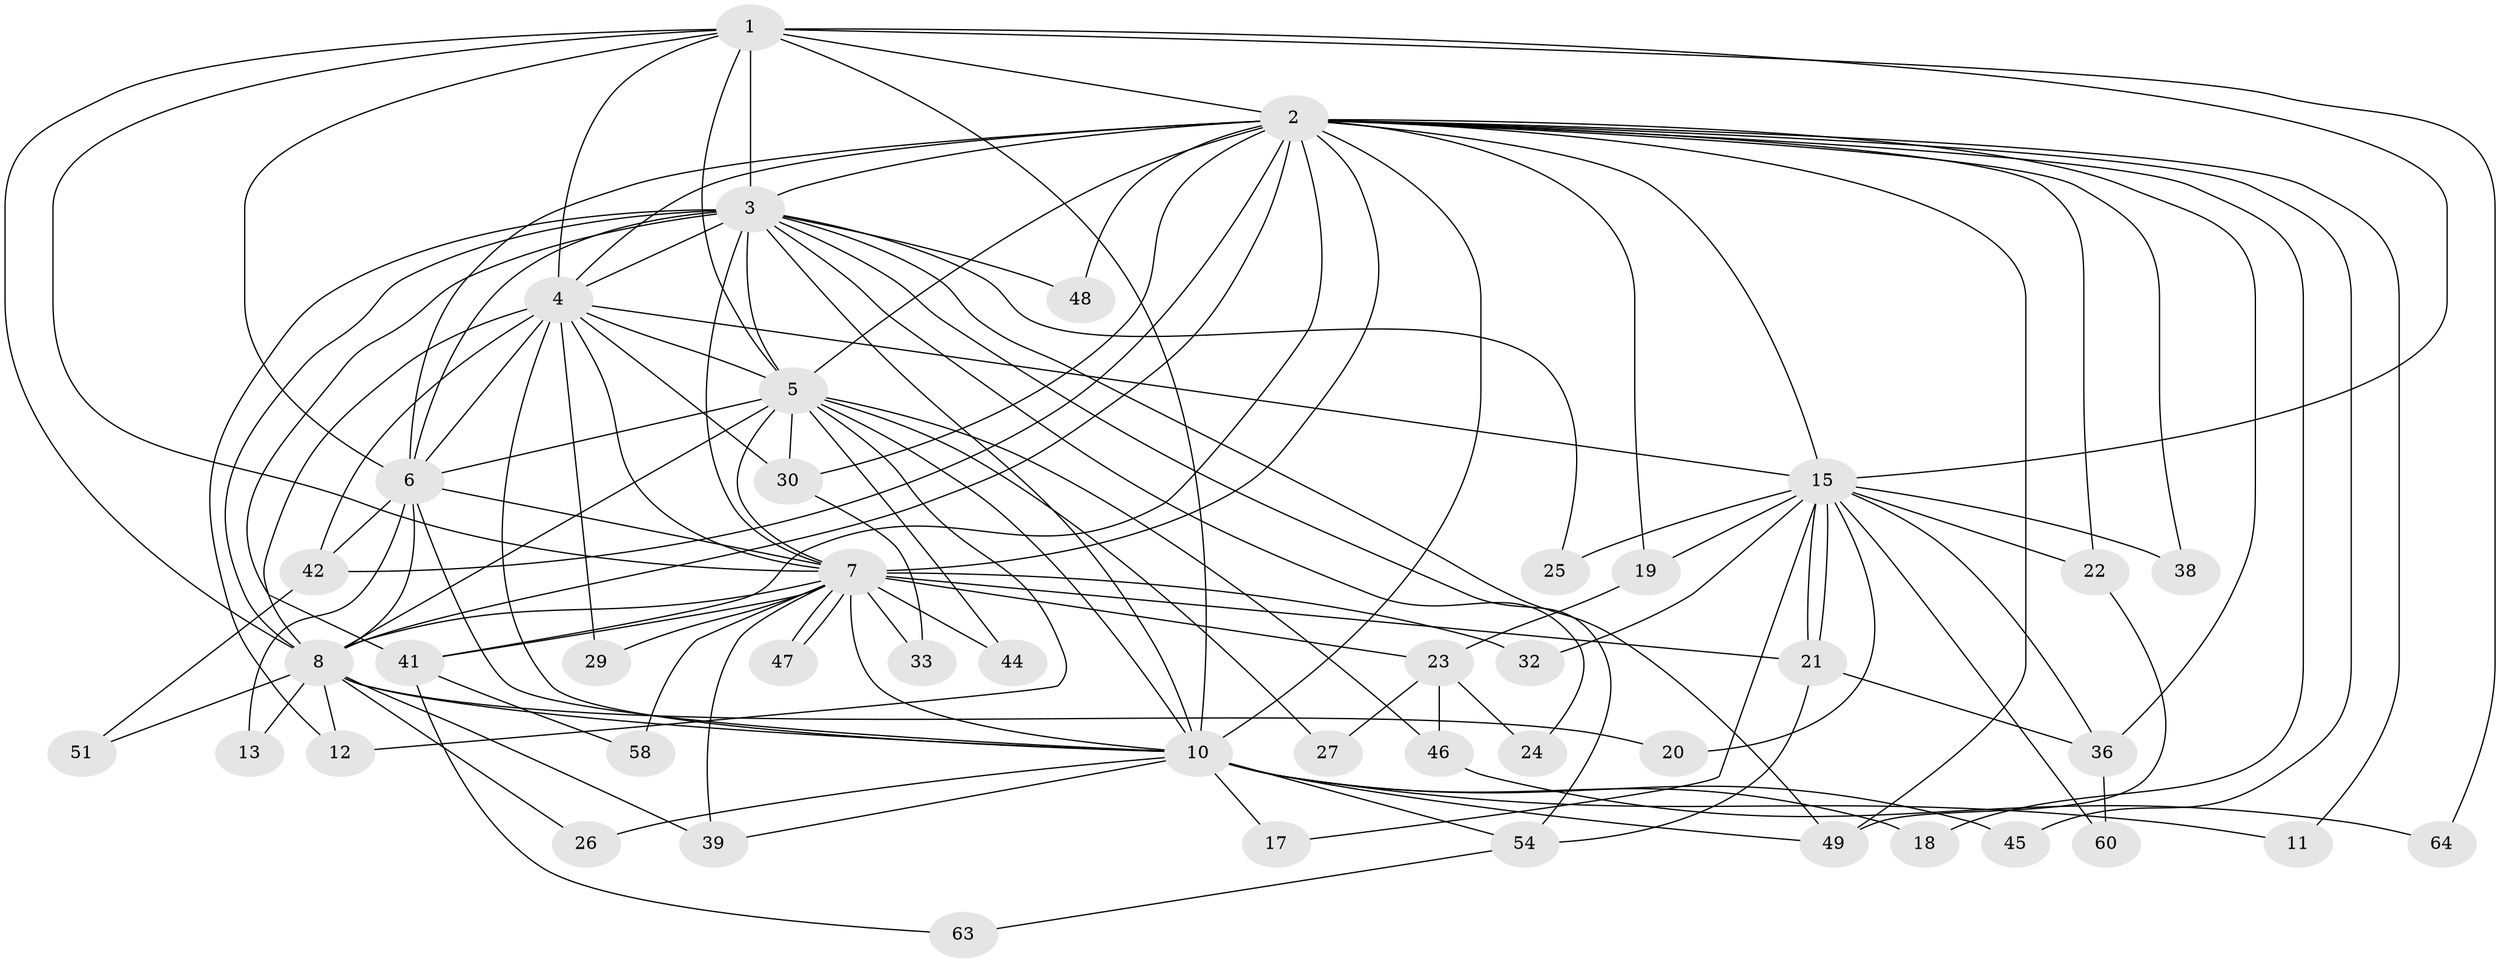 // Generated by graph-tools (version 1.1) at 2025/51/02/27/25 19:51:44]
// undirected, 45 vertices, 119 edges
graph export_dot {
graph [start="1"]
  node [color=gray90,style=filled];
  1 [super="+50"];
  2 [super="+9"];
  3 [super="+55"];
  4 [super="+28"];
  5 [super="+40"];
  6 [super="+61"];
  7 [super="+14"];
  8 [super="+52"];
  10 [super="+31"];
  11;
  12 [super="+57"];
  13;
  15 [super="+16"];
  17;
  18;
  19;
  20;
  21 [super="+34"];
  22 [super="+62"];
  23 [super="+37"];
  24;
  25;
  26;
  27;
  29;
  30 [super="+35"];
  32;
  33;
  36 [super="+43"];
  38;
  39;
  41 [super="+59"];
  42 [super="+53"];
  44;
  45;
  46;
  47;
  48;
  49;
  51;
  54 [super="+56"];
  58;
  60;
  63;
  64;
  1 -- 2 [weight=2];
  1 -- 3;
  1 -- 4;
  1 -- 5;
  1 -- 6 [weight=2];
  1 -- 7;
  1 -- 8;
  1 -- 10;
  1 -- 64;
  1 -- 15 [weight=2];
  2 -- 3 [weight=2];
  2 -- 4 [weight=3];
  2 -- 5 [weight=2];
  2 -- 6 [weight=2];
  2 -- 7 [weight=3];
  2 -- 8 [weight=2];
  2 -- 10 [weight=2];
  2 -- 11;
  2 -- 45;
  2 -- 49;
  2 -- 15;
  2 -- 18;
  2 -- 19;
  2 -- 22;
  2 -- 30;
  2 -- 36;
  2 -- 38;
  2 -- 41;
  2 -- 42;
  2 -- 48;
  3 -- 4;
  3 -- 5;
  3 -- 6;
  3 -- 7;
  3 -- 8;
  3 -- 10 [weight=2];
  3 -- 12;
  3 -- 24;
  3 -- 25;
  3 -- 48;
  3 -- 54;
  3 -- 49;
  3 -- 41;
  4 -- 5;
  4 -- 6;
  4 -- 7;
  4 -- 8;
  4 -- 10;
  4 -- 15;
  4 -- 29;
  4 -- 42;
  4 -- 30;
  5 -- 6;
  5 -- 7;
  5 -- 8 [weight=2];
  5 -- 10;
  5 -- 12;
  5 -- 27;
  5 -- 30;
  5 -- 44;
  5 -- 46;
  6 -- 7;
  6 -- 8;
  6 -- 10;
  6 -- 13;
  6 -- 42;
  7 -- 8;
  7 -- 10;
  7 -- 23;
  7 -- 29;
  7 -- 32;
  7 -- 33;
  7 -- 39;
  7 -- 41;
  7 -- 44;
  7 -- 47;
  7 -- 47;
  7 -- 58;
  7 -- 21;
  8 -- 10;
  8 -- 13;
  8 -- 20;
  8 -- 26;
  8 -- 51;
  8 -- 39;
  8 -- 12;
  10 -- 11;
  10 -- 17;
  10 -- 18;
  10 -- 26;
  10 -- 39;
  10 -- 45;
  10 -- 49;
  10 -- 54;
  15 -- 17;
  15 -- 19;
  15 -- 20;
  15 -- 21;
  15 -- 21;
  15 -- 22;
  15 -- 25;
  15 -- 32;
  15 -- 36;
  15 -- 38;
  15 -- 60;
  19 -- 23;
  21 -- 54;
  21 -- 36;
  22 -- 49;
  23 -- 24;
  23 -- 27;
  23 -- 46;
  30 -- 33;
  36 -- 60;
  41 -- 58;
  41 -- 63;
  42 -- 51;
  46 -- 64;
  54 -- 63;
}
